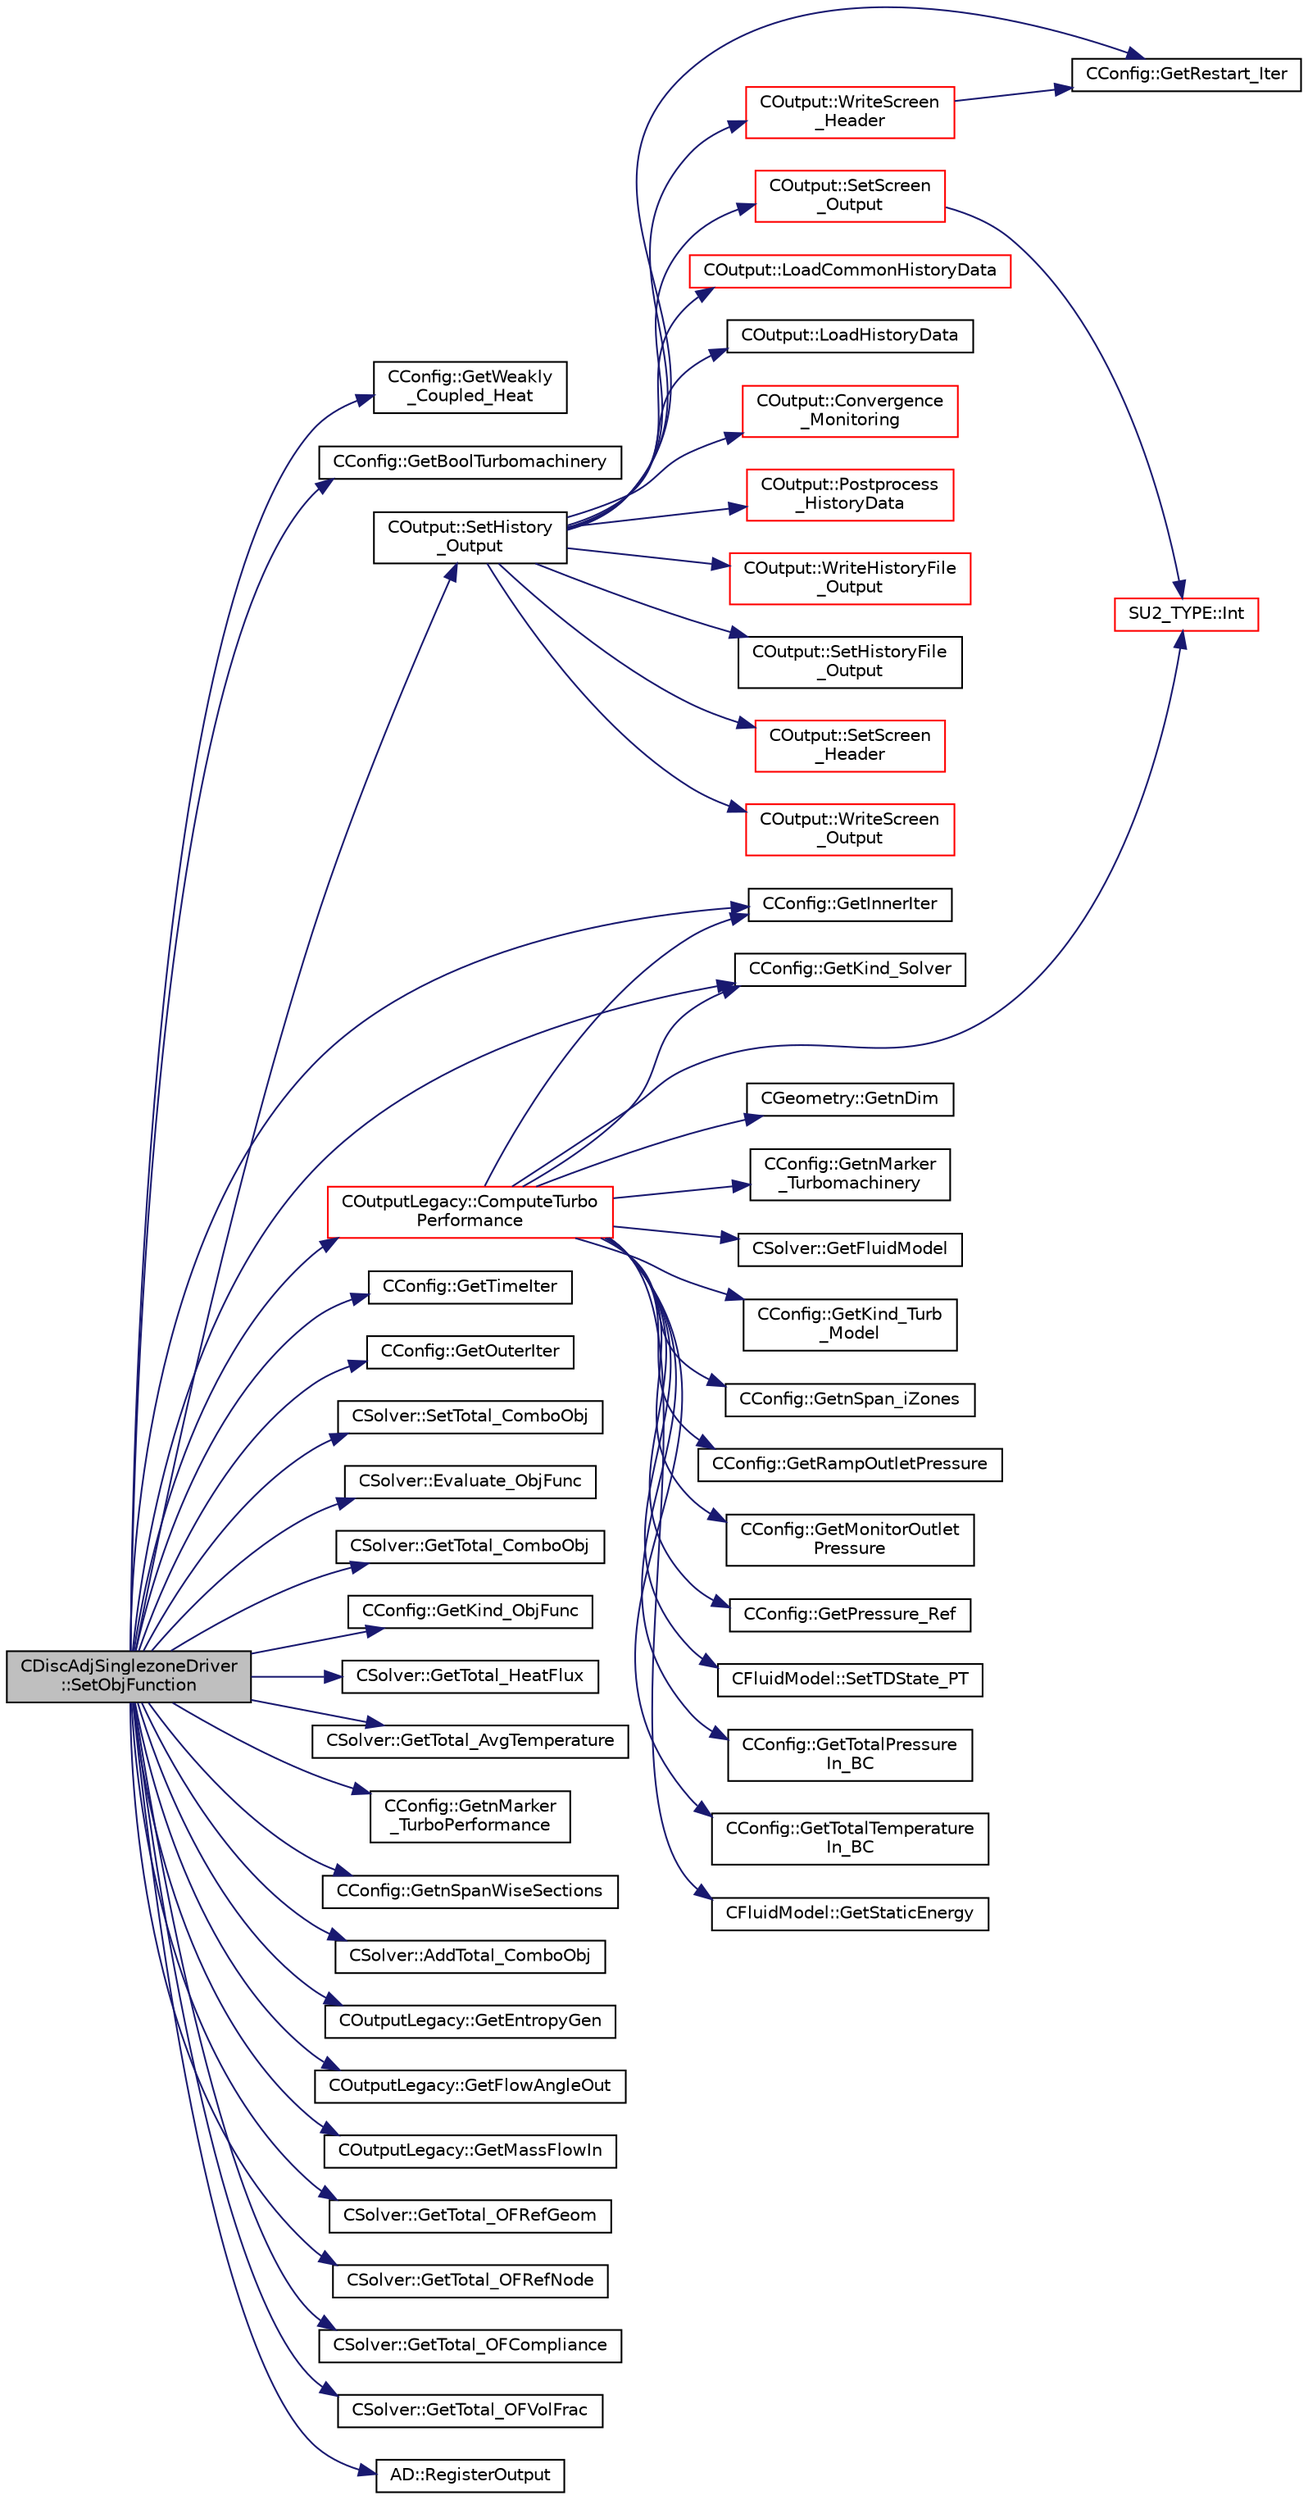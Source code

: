 digraph "CDiscAdjSinglezoneDriver::SetObjFunction"
{
  edge [fontname="Helvetica",fontsize="10",labelfontname="Helvetica",labelfontsize="10"];
  node [fontname="Helvetica",fontsize="10",shape=record];
  rankdir="LR";
  Node717 [label="CDiscAdjSinglezoneDriver\l::SetObjFunction",height=0.2,width=0.4,color="black", fillcolor="grey75", style="filled", fontcolor="black"];
  Node717 -> Node718 [color="midnightblue",fontsize="10",style="solid",fontname="Helvetica"];
  Node718 [label="CConfig::GetWeakly\l_Coupled_Heat",height=0.2,width=0.4,color="black", fillcolor="white", style="filled",URL="$class_c_config.html#adb13f6471b2c0bbef919ae9d8fe95f68",tooltip="Get the heat equation. "];
  Node717 -> Node719 [color="midnightblue",fontsize="10",style="solid",fontname="Helvetica"];
  Node719 [label="CConfig::GetBoolTurbomachinery",height=0.2,width=0.4,color="black", fillcolor="white", style="filled",URL="$class_c_config.html#a5c0d08193d1a4f60421afc6dc7f6cc79",tooltip="Verify if there is Turbomachinery performance option specified from config file. "];
  Node717 -> Node720 [color="midnightblue",fontsize="10",style="solid",fontname="Helvetica"];
  Node720 [label="COutput::SetHistory\l_Output",height=0.2,width=0.4,color="black", fillcolor="white", style="filled",URL="$class_c_output.html#acf84143df1a158647605c980ecae2d7c",tooltip="Collects history data from the solvers, monitors the convergence and writes to screen and history fil..."];
  Node720 -> Node721 [color="midnightblue",fontsize="10",style="solid",fontname="Helvetica"];
  Node721 [label="CConfig::GetRestart_Iter",height=0.2,width=0.4,color="black", fillcolor="white", style="filled",URL="$class_c_config.html#adc13797fe94c17845a382dc34f706cfb",tooltip="Get the restart iteration. "];
  Node720 -> Node722 [color="midnightblue",fontsize="10",style="solid",fontname="Helvetica"];
  Node722 [label="COutput::LoadCommonHistoryData",height=0.2,width=0.4,color="red", fillcolor="white", style="filled",URL="$class_c_output.html#aa767bd68c5606524b19f1957b9bf4ce8",tooltip="Load values of the history fields common for all solvers. "];
  Node720 -> Node732 [color="midnightblue",fontsize="10",style="solid",fontname="Helvetica"];
  Node732 [label="COutput::LoadHistoryData",height=0.2,width=0.4,color="black", fillcolor="white", style="filled",URL="$class_c_output.html#a0e243627ea7e1ef04e68cd9b51d2736b",tooltip="Load the history output field values. "];
  Node720 -> Node733 [color="midnightblue",fontsize="10",style="solid",fontname="Helvetica"];
  Node733 [label="COutput::Convergence\l_Monitoring",height=0.2,width=0.4,color="red", fillcolor="white", style="filled",URL="$class_c_output.html#ad6a512715652bcf82c907b92da4302b8",tooltip="Monitor the convergence of an output field. "];
  Node720 -> Node738 [color="midnightblue",fontsize="10",style="solid",fontname="Helvetica"];
  Node738 [label="COutput::Postprocess\l_HistoryData",height=0.2,width=0.4,color="red", fillcolor="white", style="filled",URL="$class_c_output.html#ab2286efe6e4b78dd0daf13d2f1a6f886",tooltip="Postprocess_HistoryData. "];
  Node720 -> Node744 [color="midnightblue",fontsize="10",style="solid",fontname="Helvetica"];
  Node744 [label="COutput::WriteHistoryFile\l_Output",height=0.2,width=0.4,color="red", fillcolor="white", style="filled",URL="$class_c_output.html#ada04c152de1fb324a8e9f849eee6874c",tooltip="Determines if the history file output. "];
  Node720 -> Node750 [color="midnightblue",fontsize="10",style="solid",fontname="Helvetica"];
  Node750 [label="COutput::SetHistoryFile\l_Output",height=0.2,width=0.4,color="black", fillcolor="white", style="filled",URL="$class_c_output.html#a9d18bdc4aed0b3fba134e21f0226ad9f",tooltip="Write the history file output. "];
  Node720 -> Node751 [color="midnightblue",fontsize="10",style="solid",fontname="Helvetica"];
  Node751 [label="COutput::WriteScreen\l_Header",height=0.2,width=0.4,color="red", fillcolor="white", style="filled",URL="$class_c_output.html#a7a41d80c37c65203f4397e24676dd76b",tooltip="Determines if the screen header should be written. "];
  Node751 -> Node721 [color="midnightblue",fontsize="10",style="solid",fontname="Helvetica"];
  Node720 -> Node756 [color="midnightblue",fontsize="10",style="solid",fontname="Helvetica"];
  Node756 [label="COutput::SetScreen\l_Header",height=0.2,width=0.4,color="red", fillcolor="white", style="filled",URL="$class_c_output.html#a0e31c8d67a1af8bef40c31c5d9a6b177",tooltip="Write the screen header. "];
  Node720 -> Node759 [color="midnightblue",fontsize="10",style="solid",fontname="Helvetica"];
  Node759 [label="COutput::WriteScreen\l_Output",height=0.2,width=0.4,color="red", fillcolor="white", style="filled",URL="$class_c_output.html#a2de14e1074b0d1ed1a51b6e50edcca4b",tooltip="Determines if the screen header should be written. "];
  Node720 -> Node760 [color="midnightblue",fontsize="10",style="solid",fontname="Helvetica"];
  Node760 [label="COutput::SetScreen\l_Output",height=0.2,width=0.4,color="red", fillcolor="white", style="filled",URL="$class_c_output.html#a5b2ea549825280819dfec283a7926ff4",tooltip="Write the screen output. "];
  Node760 -> Node762 [color="midnightblue",fontsize="10",style="solid",fontname="Helvetica"];
  Node762 [label="SU2_TYPE::Int",height=0.2,width=0.4,color="red", fillcolor="white", style="filled",URL="$namespace_s_u2___t_y_p_e.html#a6b48817766d8a6486caa2807a52f6bae",tooltip="Casts the primitive value to int (uses GetValue, already implemented for each type). "];
  Node717 -> Node767 [color="midnightblue",fontsize="10",style="solid",fontname="Helvetica"];
  Node767 [label="CConfig::GetTimeIter",height=0.2,width=0.4,color="black", fillcolor="white", style="filled",URL="$class_c_config.html#aa659f28a1d71b0924944a9fb248e3d6e",tooltip="Get the current time iteration number. "];
  Node717 -> Node768 [color="midnightblue",fontsize="10",style="solid",fontname="Helvetica"];
  Node768 [label="CConfig::GetOuterIter",height=0.2,width=0.4,color="black", fillcolor="white", style="filled",URL="$class_c_config.html#a6e3d471764f8d56e1662bc3f14f70a70",tooltip="Get the current FSI iteration number. "];
  Node717 -> Node769 [color="midnightblue",fontsize="10",style="solid",fontname="Helvetica"];
  Node769 [label="CConfig::GetInnerIter",height=0.2,width=0.4,color="black", fillcolor="white", style="filled",URL="$class_c_config.html#afb04e3794a1a3cef3c5897f31f2efd2d",tooltip="Get the current FSI iteration number. "];
  Node717 -> Node770 [color="midnightblue",fontsize="10",style="solid",fontname="Helvetica"];
  Node770 [label="CConfig::GetKind_Solver",height=0.2,width=0.4,color="black", fillcolor="white", style="filled",URL="$class_c_config.html#a0e2628fc803f14ec6179427ee02e8655",tooltip="Governing equations of the flow (it can be different from the run time equation). ..."];
  Node717 -> Node771 [color="midnightblue",fontsize="10",style="solid",fontname="Helvetica"];
  Node771 [label="CSolver::SetTotal_ComboObj",height=0.2,width=0.4,color="black", fillcolor="white", style="filled",URL="$class_c_solver.html#aa24fe4180f508f22fd2bc07e182da3a1",tooltip="Set the total \"combo\" objective (weighted sum of other values). "];
  Node717 -> Node772 [color="midnightblue",fontsize="10",style="solid",fontname="Helvetica"];
  Node772 [label="CSolver::Evaluate_ObjFunc",height=0.2,width=0.4,color="black", fillcolor="white", style="filled",URL="$class_c_solver.html#a7b0af3d092975fccf357c9cc5867c01a",tooltip="Compute weighted-sum \"combo\" objective output. "];
  Node717 -> Node773 [color="midnightblue",fontsize="10",style="solid",fontname="Helvetica"];
  Node773 [label="CSolver::GetTotal_ComboObj",height=0.2,width=0.4,color="black", fillcolor="white", style="filled",URL="$class_c_solver.html#a234f0c31ae1324c6867cbdcb7a787831",tooltip="Provide the total \"combo\" objective (weighted sum of other values). "];
  Node717 -> Node774 [color="midnightblue",fontsize="10",style="solid",fontname="Helvetica"];
  Node774 [label="CConfig::GetKind_ObjFunc",height=0.2,width=0.4,color="black", fillcolor="white", style="filled",URL="$class_c_config.html#a2d4389021feaed9f2e62f0475f73a718",tooltip="Get the kind of objective function. There are several options: Drag coefficient, Lift coefficient..."];
  Node717 -> Node775 [color="midnightblue",fontsize="10",style="solid",fontname="Helvetica"];
  Node775 [label="CSolver::GetTotal_HeatFlux",height=0.2,width=0.4,color="black", fillcolor="white", style="filled",URL="$class_c_solver.html#a7832dc1d7ff189a14babfecde604529b",tooltip="A virtual member. "];
  Node717 -> Node776 [color="midnightblue",fontsize="10",style="solid",fontname="Helvetica"];
  Node776 [label="CSolver::GetTotal_AvgTemperature",height=0.2,width=0.4,color="black", fillcolor="white", style="filled",URL="$class_c_solver.html#a1a1e06ad7226b8983ee1d6852fce7708",tooltip="A virtual member. "];
  Node717 -> Node777 [color="midnightblue",fontsize="10",style="solid",fontname="Helvetica"];
  Node777 [label="COutputLegacy::ComputeTurbo\lPerformance",height=0.2,width=0.4,color="red", fillcolor="white", style="filled",URL="$class_c_output_legacy.html#a870a4170d6099c1f7c589596e20d2079",tooltip="Compute . "];
  Node777 -> Node778 [color="midnightblue",fontsize="10",style="solid",fontname="Helvetica"];
  Node778 [label="CGeometry::GetnDim",height=0.2,width=0.4,color="black", fillcolor="white", style="filled",URL="$class_c_geometry.html#a2af01006c0c4f74ba089582f1a3587fe",tooltip="Get number of coordinates. "];
  Node777 -> Node779 [color="midnightblue",fontsize="10",style="solid",fontname="Helvetica"];
  Node779 [label="CConfig::GetnMarker\l_Turbomachinery",height=0.2,width=0.4,color="black", fillcolor="white", style="filled",URL="$class_c_config.html#a8f0ce5b4f605f885ae5391f567e3ae20",tooltip="number Turbomachinery performance option specified from config file. "];
  Node777 -> Node780 [color="midnightblue",fontsize="10",style="solid",fontname="Helvetica"];
  Node780 [label="CSolver::GetFluidModel",height=0.2,width=0.4,color="black", fillcolor="white", style="filled",URL="$class_c_solver.html#aa0b9bfd6b7dfe827d3a1709d6472d3ea",tooltip="Compute the pressure at the infinity. "];
  Node777 -> Node770 [color="midnightblue",fontsize="10",style="solid",fontname="Helvetica"];
  Node777 -> Node781 [color="midnightblue",fontsize="10",style="solid",fontname="Helvetica"];
  Node781 [label="CConfig::GetKind_Turb\l_Model",height=0.2,width=0.4,color="black", fillcolor="white", style="filled",URL="$class_c_config.html#a40aaed07fc5844d505d2c0b7076594d7",tooltip="Get the kind of the turbulence model. "];
  Node777 -> Node762 [color="midnightblue",fontsize="10",style="solid",fontname="Helvetica"];
  Node777 -> Node782 [color="midnightblue",fontsize="10",style="solid",fontname="Helvetica"];
  Node782 [label="CConfig::GetnSpan_iZones",height=0.2,width=0.4,color="black", fillcolor="white", style="filled",URL="$class_c_config.html#aa3e82c0cf9bc226e491987b53372a585",tooltip="set number span-wise sections to compute 3D BC and performance for turbomachinery. "];
  Node777 -> Node783 [color="midnightblue",fontsize="10",style="solid",fontname="Helvetica"];
  Node783 [label="CConfig::GetRampOutletPressure",height=0.2,width=0.4,color="black", fillcolor="white", style="filled",URL="$class_c_config.html#ad8d316ff1f9e14b2db8b9a69d4fe3faf",tooltip="Get Outlet Pressure Ramp option. "];
  Node777 -> Node769 [color="midnightblue",fontsize="10",style="solid",fontname="Helvetica"];
  Node777 -> Node784 [color="midnightblue",fontsize="10",style="solid",fontname="Helvetica"];
  Node784 [label="CConfig::GetMonitorOutlet\lPressure",height=0.2,width=0.4,color="black", fillcolor="white", style="filled",URL="$class_c_config.html#a757f658f764c631a1c7157995f527374",tooltip="Get final Outlet Pressure value for the ramp. "];
  Node777 -> Node785 [color="midnightblue",fontsize="10",style="solid",fontname="Helvetica"];
  Node785 [label="CConfig::GetPressure_Ref",height=0.2,width=0.4,color="black", fillcolor="white", style="filled",URL="$class_c_config.html#a39147c417b27ad7df00efea4ea1fcecc",tooltip="Get the value of the reference pressure for non-dimensionalization. "];
  Node777 -> Node786 [color="midnightblue",fontsize="10",style="solid",fontname="Helvetica"];
  Node786 [label="CFluidModel::SetTDState_PT",height=0.2,width=0.4,color="black", fillcolor="white", style="filled",URL="$class_c_fluid_model.html#aba62ecbb521322a3c475561f84d77a1a",tooltip="virtual member that would be different for each gas model implemented "];
  Node777 -> Node787 [color="midnightblue",fontsize="10",style="solid",fontname="Helvetica"];
  Node787 [label="CConfig::GetTotalPressure\lIn_BC",height=0.2,width=0.4,color="black", fillcolor="white", style="filled",URL="$class_c_config.html#adcae3c96209bb56c94788ee5349760b6",tooltip="Get the inlet total pressure imposed as BC for internal flow. "];
  Node777 -> Node788 [color="midnightblue",fontsize="10",style="solid",fontname="Helvetica"];
  Node788 [label="CConfig::GetTotalTemperature\lIn_BC",height=0.2,width=0.4,color="black", fillcolor="white", style="filled",URL="$class_c_config.html#a92e03b565fea988d6f6470a502071c89",tooltip="Get the inlet total temperature imposed as BC for internal flow. "];
  Node777 -> Node789 [color="midnightblue",fontsize="10",style="solid",fontname="Helvetica"];
  Node789 [label="CFluidModel::GetStaticEnergy",height=0.2,width=0.4,color="black", fillcolor="white", style="filled",URL="$class_c_fluid_model.html#a99d4d8c322ea4f1072e0326f09154318",tooltip="Get fluid internal energy. "];
  Node717 -> Node823 [color="midnightblue",fontsize="10",style="solid",fontname="Helvetica"];
  Node823 [label="CConfig::GetnMarker\l_TurboPerformance",height=0.2,width=0.4,color="black", fillcolor="white", style="filled",URL="$class_c_config.html#a9a665d90306ed49db16ac85e4d7acbb4",tooltip="number Turbomachinery performance option specified from config file. "];
  Node717 -> Node824 [color="midnightblue",fontsize="10",style="solid",fontname="Helvetica"];
  Node824 [label="CConfig::GetnSpanWiseSections",height=0.2,width=0.4,color="black", fillcolor="white", style="filled",URL="$class_c_config.html#a2afa29aab61d4f49387cec759b7735ea",tooltip="number span-wise sections to compute 3D BC and performance for turbomachinery. "];
  Node717 -> Node825 [color="midnightblue",fontsize="10",style="solid",fontname="Helvetica"];
  Node825 [label="CSolver::AddTotal_ComboObj",height=0.2,width=0.4,color="black", fillcolor="white", style="filled",URL="$class_c_solver.html#a10d46c06935e9e8124f3a5f13e77c431",tooltip="Add to the value of the total &#39;combo&#39; objective. "];
  Node717 -> Node826 [color="midnightblue",fontsize="10",style="solid",fontname="Helvetica"];
  Node826 [label="COutputLegacy::GetEntropyGen",height=0.2,width=0.4,color="black", fillcolor="white", style="filled",URL="$class_c_output_legacy.html#a7c6d3ddaaa43eeabdb7772de1caa8fbd",tooltip="Give the Entropy Generation performance parameters for turbomachinery. "];
  Node717 -> Node827 [color="midnightblue",fontsize="10",style="solid",fontname="Helvetica"];
  Node827 [label="COutputLegacy::GetFlowAngleOut",height=0.2,width=0.4,color="black", fillcolor="white", style="filled",URL="$class_c_output_legacy.html#a0e87919103e5c9da28588444f0feef29",tooltip="Give the Entropy Generation performance parameters for turbomachinery. "];
  Node717 -> Node828 [color="midnightblue",fontsize="10",style="solid",fontname="Helvetica"];
  Node828 [label="COutputLegacy::GetMassFlowIn",height=0.2,width=0.4,color="black", fillcolor="white", style="filled",URL="$class_c_output_legacy.html#a491cb668b7ce830ddb3527fbb8343217",tooltip="Give the Entropy Generation performance parameters for turbomachinery. "];
  Node717 -> Node829 [color="midnightblue",fontsize="10",style="solid",fontname="Helvetica"];
  Node829 [label="CSolver::GetTotal_OFRefGeom",height=0.2,width=0.4,color="black", fillcolor="white", style="filled",URL="$class_c_solver.html#a79e789306623dd2a3e0f735dd3edea8c",tooltip="A virtual member. "];
  Node717 -> Node830 [color="midnightblue",fontsize="10",style="solid",fontname="Helvetica"];
  Node830 [label="CSolver::GetTotal_OFRefNode",height=0.2,width=0.4,color="black", fillcolor="white", style="filled",URL="$class_c_solver.html#aefa81e3179719a7426544a5528220d4b",tooltip="A virtual member. "];
  Node717 -> Node831 [color="midnightblue",fontsize="10",style="solid",fontname="Helvetica"];
  Node831 [label="CSolver::GetTotal_OFCompliance",height=0.2,width=0.4,color="black", fillcolor="white", style="filled",URL="$class_c_solver.html#a8a3329873d318b9379def3efbf44fc82",tooltip="A virtual member. "];
  Node717 -> Node832 [color="midnightblue",fontsize="10",style="solid",fontname="Helvetica"];
  Node832 [label="CSolver::GetTotal_OFVolFrac",height=0.2,width=0.4,color="black", fillcolor="white", style="filled",URL="$class_c_solver.html#a4f0a727235cf3883ddb81f8f014056da",tooltip="A virtual member. "];
  Node717 -> Node833 [color="midnightblue",fontsize="10",style="solid",fontname="Helvetica"];
  Node833 [label="AD::RegisterOutput",height=0.2,width=0.4,color="black", fillcolor="white", style="filled",URL="$namespace_a_d.html#ae381e45797545e980376c4aeb3f5afdc",tooltip="Registers the variable as an output. I.e. as the root of the computational graph. ..."];
}
